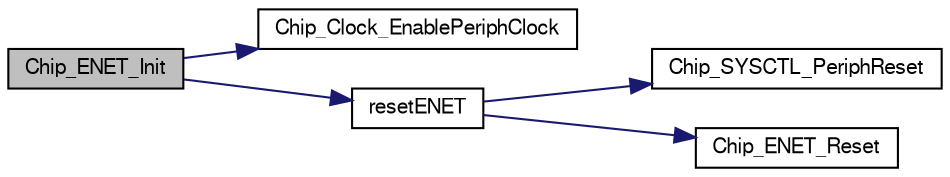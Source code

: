 digraph "Chip_ENET_Init"
{
  edge [fontname="FreeSans",fontsize="10",labelfontname="FreeSans",labelfontsize="10"];
  node [fontname="FreeSans",fontsize="10",shape=record];
  rankdir="LR";
  Node1 [label="Chip_ENET_Init",height=0.2,width=0.4,color="black", fillcolor="grey75", style="filled", fontcolor="black"];
  Node1 -> Node2 [color="midnightblue",fontsize="10",style="solid"];
  Node2 [label="Chip_Clock_EnablePeriphClock",height=0.2,width=0.4,color="black", fillcolor="white", style="filled",URL="$group__CLOCK__17XX__40XX.html#gac63024a1f928ba359c4f4cac7e48fe39",tooltip="Enables power and clocking for a peripheral. "];
  Node1 -> Node3 [color="midnightblue",fontsize="10",style="solid"];
  Node3 [label="resetENET",height=0.2,width=0.4,color="black", fillcolor="white", style="filled",URL="$enet__17xx__40xx_8c.html#af85199564dc2281c923a03ab095f7d08"];
  Node3 -> Node4 [color="midnightblue",fontsize="10",style="solid"];
  Node4 [label="Chip_SYSCTL_PeriphReset",height=0.2,width=0.4,color="black", fillcolor="white", style="filled",URL="$group__SYSCTL__17XX__40XX.html#ga94ee3796eba43742e11809eacb88269b",tooltip="Resets a peripheral. "];
  Node3 -> Node5 [color="midnightblue",fontsize="10",style="solid"];
  Node5 [label="Chip_ENET_Reset",height=0.2,width=0.4,color="black", fillcolor="white", style="filled",URL="$group__ENET__17XX__40XX.html#gae6567d8fb1d427ecf30ce65f48a074b4",tooltip="Resets the ethernet interface. "];
}
